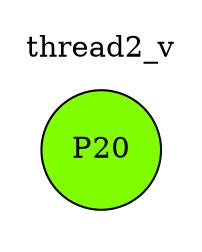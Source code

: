 digraph G{
rankdir = LR
subgraph cluster_P20{label="thread2_v"color="white"P20[shape=circle, style="filled",color="black",fillcolor="chartreuse"]}
}

